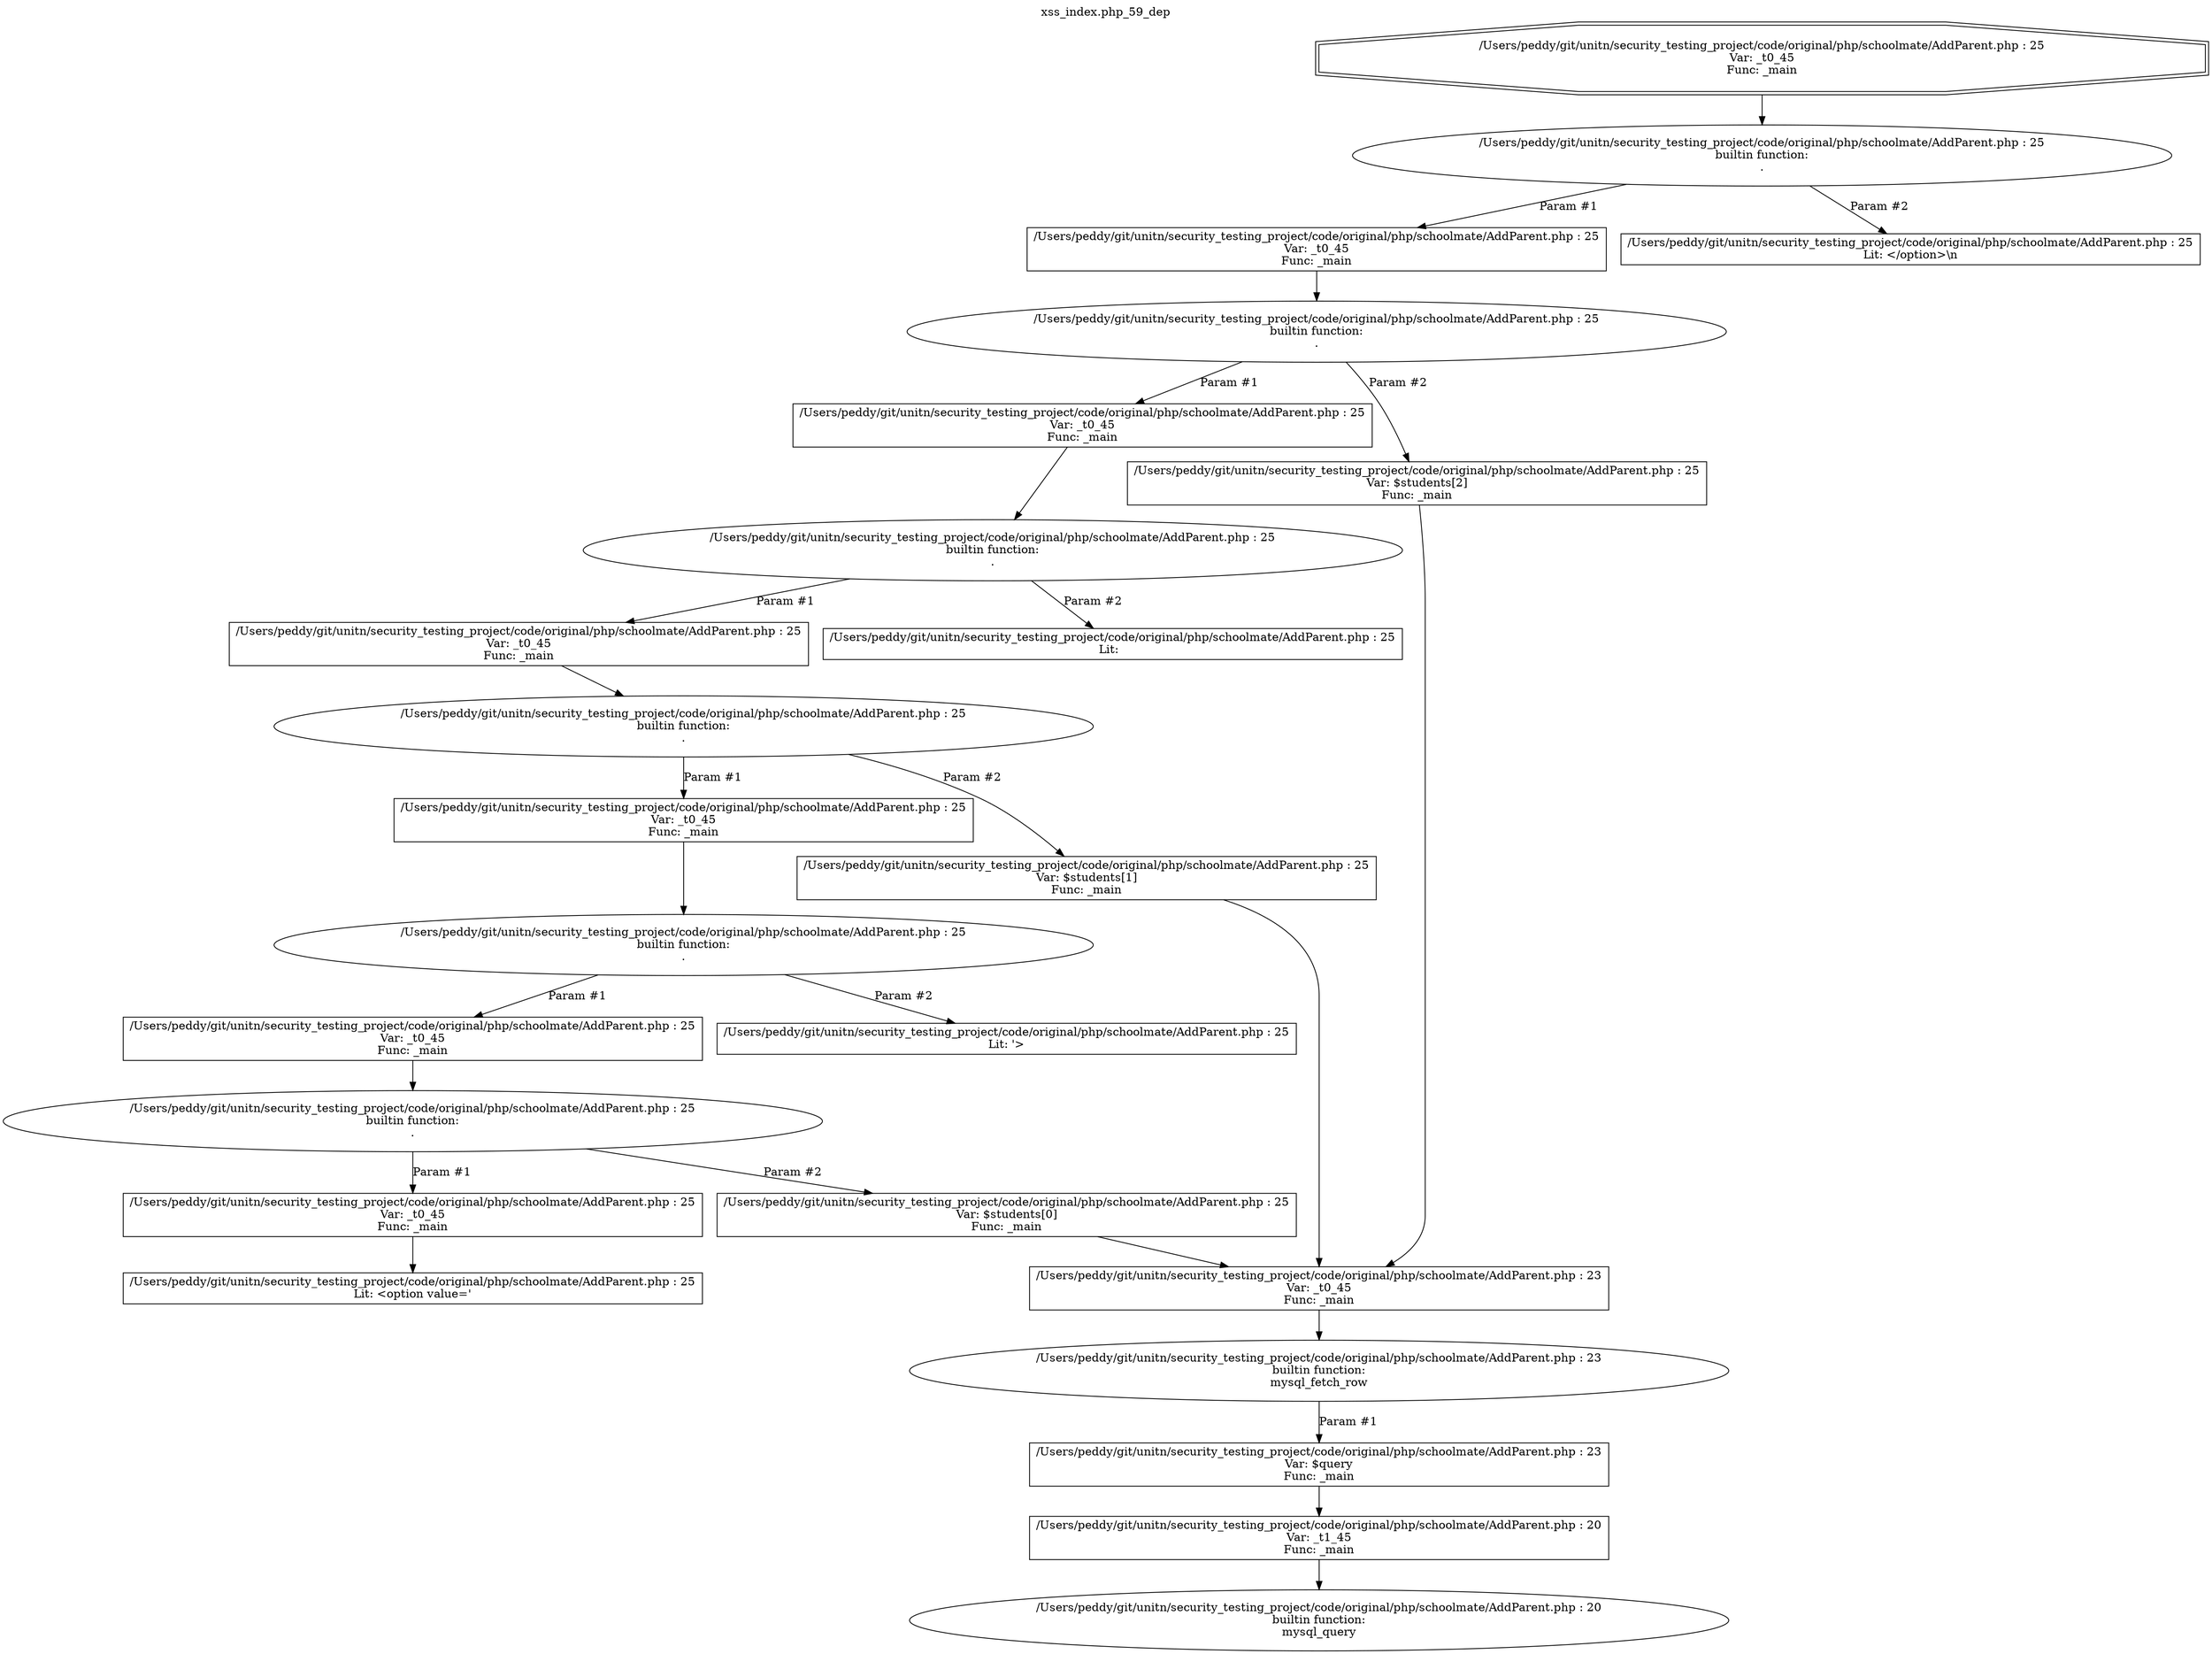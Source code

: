 digraph cfg {
  label="xss_index.php_59_dep";
  labelloc=t;
  n1 [shape=doubleoctagon, label="/Users/peddy/git/unitn/security_testing_project/code/original/php/schoolmate/AddParent.php : 25\nVar: _t0_45\nFunc: _main\n"];
  n2 [shape=ellipse, label="/Users/peddy/git/unitn/security_testing_project/code/original/php/schoolmate/AddParent.php : 25\nbuiltin function:\n.\n"];
  n3 [shape=box, label="/Users/peddy/git/unitn/security_testing_project/code/original/php/schoolmate/AddParent.php : 25\nVar: _t0_45\nFunc: _main\n"];
  n4 [shape=ellipse, label="/Users/peddy/git/unitn/security_testing_project/code/original/php/schoolmate/AddParent.php : 25\nbuiltin function:\n.\n"];
  n5 [shape=box, label="/Users/peddy/git/unitn/security_testing_project/code/original/php/schoolmate/AddParent.php : 25\nVar: _t0_45\nFunc: _main\n"];
  n6 [shape=ellipse, label="/Users/peddy/git/unitn/security_testing_project/code/original/php/schoolmate/AddParent.php : 25\nbuiltin function:\n.\n"];
  n7 [shape=box, label="/Users/peddy/git/unitn/security_testing_project/code/original/php/schoolmate/AddParent.php : 25\nVar: _t0_45\nFunc: _main\n"];
  n8 [shape=ellipse, label="/Users/peddy/git/unitn/security_testing_project/code/original/php/schoolmate/AddParent.php : 25\nbuiltin function:\n.\n"];
  n9 [shape=box, label="/Users/peddy/git/unitn/security_testing_project/code/original/php/schoolmate/AddParent.php : 25\nVar: _t0_45\nFunc: _main\n"];
  n10 [shape=ellipse, label="/Users/peddy/git/unitn/security_testing_project/code/original/php/schoolmate/AddParent.php : 25\nbuiltin function:\n.\n"];
  n11 [shape=box, label="/Users/peddy/git/unitn/security_testing_project/code/original/php/schoolmate/AddParent.php : 25\nVar: _t0_45\nFunc: _main\n"];
  n12 [shape=ellipse, label="/Users/peddy/git/unitn/security_testing_project/code/original/php/schoolmate/AddParent.php : 25\nbuiltin function:\n.\n"];
  n13 [shape=box, label="/Users/peddy/git/unitn/security_testing_project/code/original/php/schoolmate/AddParent.php : 25\nVar: _t0_45\nFunc: _main\n"];
  n14 [shape=box, label="/Users/peddy/git/unitn/security_testing_project/code/original/php/schoolmate/AddParent.php : 25\nLit: <option value='\n"];
  n15 [shape=box, label="/Users/peddy/git/unitn/security_testing_project/code/original/php/schoolmate/AddParent.php : 25\nVar: $students[0]\nFunc: _main\n"];
  n16 [shape=box, label="/Users/peddy/git/unitn/security_testing_project/code/original/php/schoolmate/AddParent.php : 23\nVar: _t0_45\nFunc: _main\n"];
  n17 [shape=ellipse, label="/Users/peddy/git/unitn/security_testing_project/code/original/php/schoolmate/AddParent.php : 23\nbuiltin function:\nmysql_fetch_row\n"];
  n18 [shape=box, label="/Users/peddy/git/unitn/security_testing_project/code/original/php/schoolmate/AddParent.php : 23\nVar: $query\nFunc: _main\n"];
  n19 [shape=box, label="/Users/peddy/git/unitn/security_testing_project/code/original/php/schoolmate/AddParent.php : 20\nVar: _t1_45\nFunc: _main\n"];
  n20 [shape=ellipse, label="/Users/peddy/git/unitn/security_testing_project/code/original/php/schoolmate/AddParent.php : 20\nbuiltin function:\nmysql_query\n"];
  n21 [shape=box, label="/Users/peddy/git/unitn/security_testing_project/code/original/php/schoolmate/AddParent.php : 25\nLit: '>\n"];
  n22 [shape=box, label="/Users/peddy/git/unitn/security_testing_project/code/original/php/schoolmate/AddParent.php : 25\nVar: $students[1]\nFunc: _main\n"];
  n23 [shape=box, label="/Users/peddy/git/unitn/security_testing_project/code/original/php/schoolmate/AddParent.php : 25\nLit:  \n"];
  n24 [shape=box, label="/Users/peddy/git/unitn/security_testing_project/code/original/php/schoolmate/AddParent.php : 25\nVar: $students[2]\nFunc: _main\n"];
  n25 [shape=box, label="/Users/peddy/git/unitn/security_testing_project/code/original/php/schoolmate/AddParent.php : 25\nLit: </option>\\n\n"];
  n1 -> n2;
  n3 -> n4;
  n5 -> n6;
  n7 -> n8;
  n9 -> n10;
  n11 -> n12;
  n13 -> n14;
  n12 -> n13[label="Param #1"];
  n12 -> n15[label="Param #2"];
  n16 -> n17;
  n19 -> n20;
  n18 -> n19;
  n17 -> n18[label="Param #1"];
  n15 -> n16;
  n10 -> n11[label="Param #1"];
  n10 -> n21[label="Param #2"];
  n8 -> n9[label="Param #1"];
  n8 -> n22[label="Param #2"];
  n22 -> n16;
  n6 -> n7[label="Param #1"];
  n6 -> n23[label="Param #2"];
  n4 -> n5[label="Param #1"];
  n4 -> n24[label="Param #2"];
  n24 -> n16;
  n2 -> n3[label="Param #1"];
  n2 -> n25[label="Param #2"];
}
